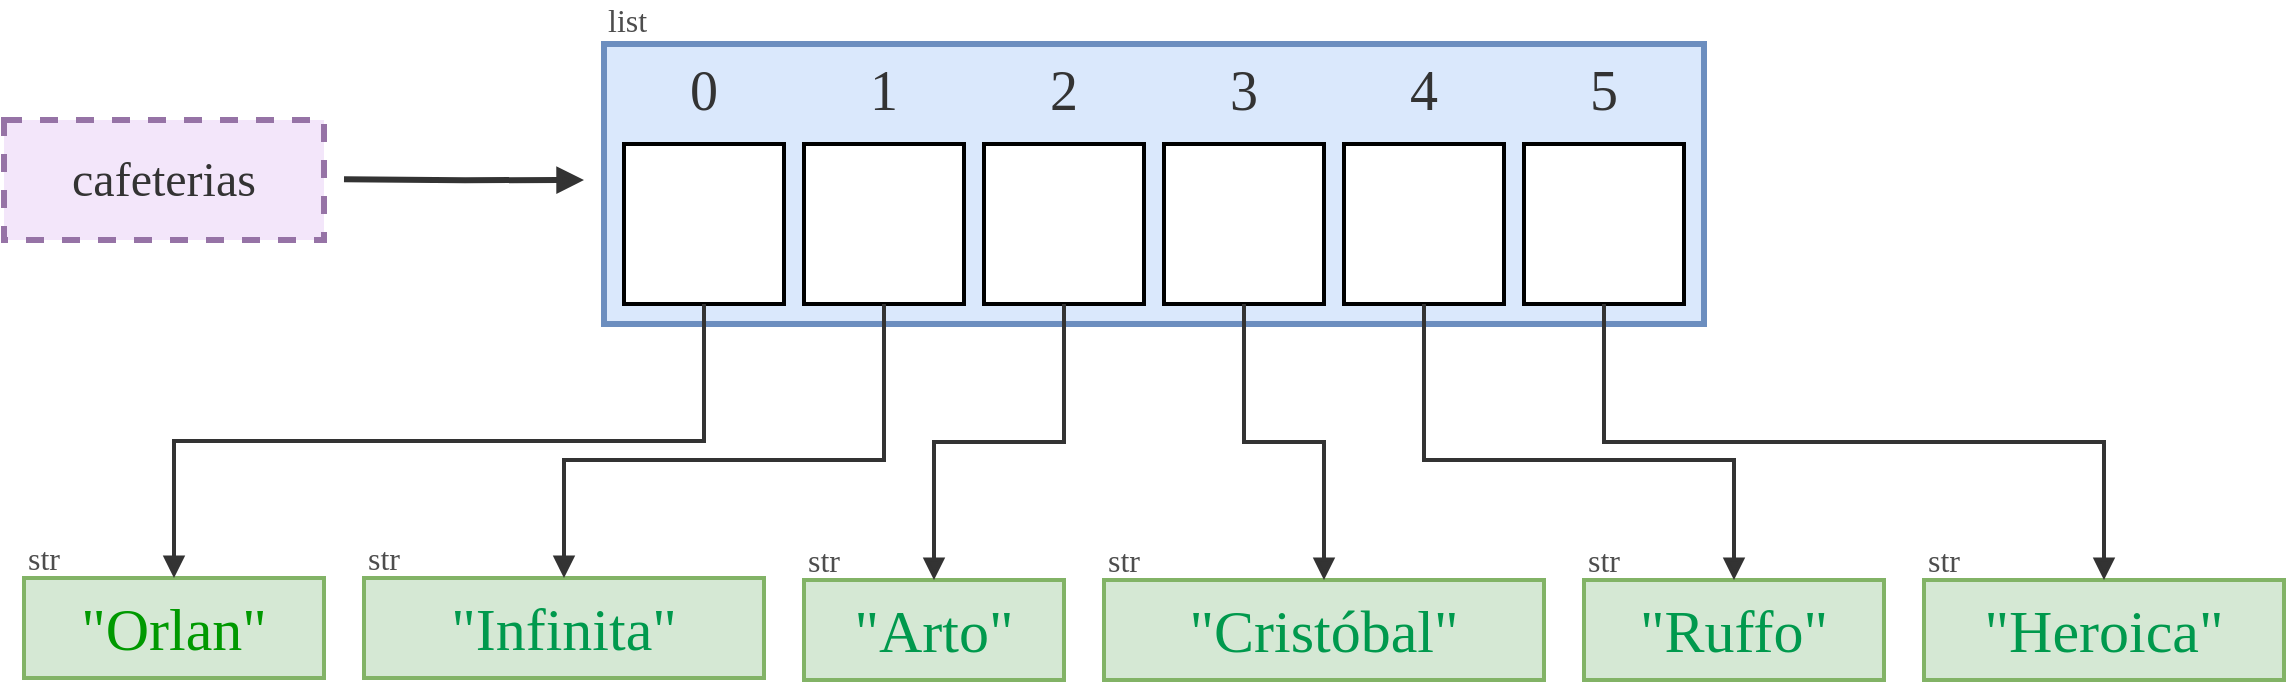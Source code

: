 <mxfile version="27.0.2">
  <diagram id="CZdY7CtGrKhzmkFzMvzD" name="Page-1">
    <mxGraphModel dx="2246" dy="811" grid="1" gridSize="10" guides="1" tooltips="1" connect="1" arrows="1" fold="1" page="1" pageScale="1" pageWidth="850" pageHeight="1100" math="0" shadow="0">
      <root>
        <mxCell id="0" />
        <mxCell id="1" parent="0" />
        <mxCell id="naDv3EVAJMkrd7FQSYH--21" style="edgeStyle=orthogonalEdgeStyle;rounded=0;orthogonalLoop=1;jettySize=auto;html=1;strokeWidth=3;endArrow=block;endFill=1;strokeColor=#333333;" edge="1" parent="1">
          <mxGeometry relative="1" as="geometry">
            <mxPoint x="280" y="390" as="targetPoint" />
            <mxPoint x="160" y="389.58" as="sourcePoint" />
          </mxGeometry>
        </mxCell>
        <mxCell id="naDv3EVAJMkrd7FQSYH--1" value="&lt;font style=&quot;font-size: 24px; color: rgb(51, 51, 51);&quot;&gt;cafeterias&lt;/font&gt;" style="rounded=0;whiteSpace=wrap;html=1;fontFamily=Cascadia Code;fontSource=https%3A%2F%2Ffonts.googleapis.com%2Fcss%3Ffamily%3DCascadia%2BCode;strokeColor=#9673a6;strokeWidth=3;fillColor=#F3E6FA;dashed=1;" vertex="1" parent="1">
          <mxGeometry x="-10" y="360" width="160" height="60" as="geometry" />
        </mxCell>
        <mxCell id="naDv3EVAJMkrd7FQSYH--59" value="" style="group" vertex="1" connectable="0" parent="1">
          <mxGeometry y="569" width="1130" height="71" as="geometry" />
        </mxCell>
        <mxCell id="naDv3EVAJMkrd7FQSYH--32" value="&lt;font style=&quot;font-size: 30px; color: rgb(0, 153, 0);&quot; face=&quot;Cascadia Code&quot;&gt;&quot;Orlan&quot;&lt;/font&gt;" style="text;html=1;align=center;verticalAlign=middle;whiteSpace=wrap;rounded=0;fillColor=#d5e8d4;strokeColor=#82b366;strokeWidth=2;" vertex="1" parent="naDv3EVAJMkrd7FQSYH--59">
          <mxGeometry y="20" width="150" height="50" as="geometry" />
        </mxCell>
        <mxCell id="naDv3EVAJMkrd7FQSYH--33" value="str" style="text;html=1;align=left;verticalAlign=middle;whiteSpace=wrap;rounded=0;fontSize=16;fontFamily=Cascadia Code;fontColor=#4D4D4D;" vertex="1" parent="naDv3EVAJMkrd7FQSYH--59">
          <mxGeometry width="35" height="20" as="geometry" />
        </mxCell>
        <mxCell id="naDv3EVAJMkrd7FQSYH--54" value="" style="group" vertex="1" connectable="0" parent="naDv3EVAJMkrd7FQSYH--59">
          <mxGeometry x="170" width="200" height="70" as="geometry" />
        </mxCell>
        <mxCell id="naDv3EVAJMkrd7FQSYH--36" value="str" style="text;html=1;align=left;verticalAlign=middle;whiteSpace=wrap;rounded=0;fontSize=16;fontFamily=Cascadia Code;fontColor=#4D4D4D;container=0;" vertex="1" parent="naDv3EVAJMkrd7FQSYH--54">
          <mxGeometry width="35" height="20" as="geometry" />
        </mxCell>
        <mxCell id="naDv3EVAJMkrd7FQSYH--35" value="&lt;span style=&quot;color: rgb(0, 153, 77); font-family: &amp;quot;Cascadia Code&amp;quot;; font-size: 30px;&quot;&gt;&quot;Infinita&quot;&lt;/span&gt;" style="text;html=1;align=center;verticalAlign=middle;whiteSpace=wrap;rounded=0;fillColor=#d5e8d4;strokeColor=#82b366;strokeWidth=2;container=0;" vertex="1" parent="naDv3EVAJMkrd7FQSYH--54">
          <mxGeometry y="20" width="200" height="50" as="geometry" />
        </mxCell>
        <mxCell id="naDv3EVAJMkrd7FQSYH--55" value="" style="group" vertex="1" connectable="0" parent="naDv3EVAJMkrd7FQSYH--59">
          <mxGeometry x="390" y="1" width="130" height="70" as="geometry" />
        </mxCell>
        <mxCell id="naDv3EVAJMkrd7FQSYH--40" value="&lt;span style=&quot;color: rgb(0, 153, 77); font-family: &amp;quot;Cascadia Code&amp;quot;; font-size: 30px;&quot;&gt;&quot;Arto&quot;&lt;/span&gt;" style="text;html=1;align=center;verticalAlign=middle;whiteSpace=wrap;rounded=0;fillColor=#d5e8d4;strokeColor=#82b366;strokeWidth=2;container=0;" vertex="1" parent="naDv3EVAJMkrd7FQSYH--55">
          <mxGeometry y="20" width="130" height="50" as="geometry" />
        </mxCell>
        <mxCell id="naDv3EVAJMkrd7FQSYH--41" value="str" style="text;html=1;align=left;verticalAlign=middle;whiteSpace=wrap;rounded=0;fontSize=16;fontFamily=Cascadia Code;fontColor=#4D4D4D;container=0;" vertex="1" parent="naDv3EVAJMkrd7FQSYH--55">
          <mxGeometry width="35" height="20" as="geometry" />
        </mxCell>
        <mxCell id="naDv3EVAJMkrd7FQSYH--56" value="" style="group" vertex="1" connectable="0" parent="naDv3EVAJMkrd7FQSYH--59">
          <mxGeometry x="540" y="1" width="220" height="70" as="geometry" />
        </mxCell>
        <mxCell id="naDv3EVAJMkrd7FQSYH--46" value="&lt;span style=&quot;color: rgb(0, 153, 77); font-family: &amp;quot;Cascadia Code&amp;quot;; font-size: 30px;&quot;&gt;&quot;Cristóbal&quot;&lt;/span&gt;" style="text;html=1;align=center;verticalAlign=middle;whiteSpace=wrap;rounded=0;fillColor=#d5e8d4;strokeColor=#82b366;strokeWidth=2;" vertex="1" parent="naDv3EVAJMkrd7FQSYH--56">
          <mxGeometry y="20" width="220" height="50" as="geometry" />
        </mxCell>
        <mxCell id="naDv3EVAJMkrd7FQSYH--47" value="str" style="text;html=1;align=left;verticalAlign=middle;whiteSpace=wrap;rounded=0;fontSize=16;fontFamily=Cascadia Code;fontColor=#4D4D4D;" vertex="1" parent="naDv3EVAJMkrd7FQSYH--56">
          <mxGeometry width="35" height="20" as="geometry" />
        </mxCell>
        <mxCell id="naDv3EVAJMkrd7FQSYH--57" value="" style="group" vertex="1" connectable="0" parent="naDv3EVAJMkrd7FQSYH--59">
          <mxGeometry x="780" y="1" width="150" height="70" as="geometry" />
        </mxCell>
        <mxCell id="naDv3EVAJMkrd7FQSYH--43" value="&lt;span style=&quot;color: rgb(0, 153, 77); font-family: &amp;quot;Cascadia Code&amp;quot;; font-size: 30px;&quot;&gt;&quot;Ruffo&quot;&lt;/span&gt;" style="text;html=1;align=center;verticalAlign=middle;whiteSpace=wrap;rounded=0;fillColor=#d5e8d4;strokeColor=#82b366;strokeWidth=2;container=0;" vertex="1" parent="naDv3EVAJMkrd7FQSYH--57">
          <mxGeometry y="20" width="150" height="50" as="geometry" />
        </mxCell>
        <mxCell id="naDv3EVAJMkrd7FQSYH--44" value="str" style="text;html=1;align=left;verticalAlign=middle;whiteSpace=wrap;rounded=0;fontSize=16;fontFamily=Cascadia Code;fontColor=#4D4D4D;container=0;" vertex="1" parent="naDv3EVAJMkrd7FQSYH--57">
          <mxGeometry width="35" height="20" as="geometry" />
        </mxCell>
        <mxCell id="naDv3EVAJMkrd7FQSYH--58" value="" style="group" vertex="1" connectable="0" parent="naDv3EVAJMkrd7FQSYH--59">
          <mxGeometry x="950" y="1" width="180" height="70" as="geometry" />
        </mxCell>
        <mxCell id="naDv3EVAJMkrd7FQSYH--49" value="&lt;span style=&quot;color: rgb(0, 153, 77); font-family: &amp;quot;Cascadia Code&amp;quot;; font-size: 30px;&quot;&gt;&quot;Heroica&quot;&lt;/span&gt;" style="text;html=1;align=center;verticalAlign=middle;whiteSpace=wrap;rounded=0;fillColor=#d5e8d4;strokeColor=#82b366;strokeWidth=2;container=0;" vertex="1" parent="naDv3EVAJMkrd7FQSYH--58">
          <mxGeometry y="20" width="180" height="50" as="geometry" />
        </mxCell>
        <mxCell id="naDv3EVAJMkrd7FQSYH--50" value="str" style="text;html=1;align=left;verticalAlign=middle;whiteSpace=wrap;rounded=0;fontSize=16;fontFamily=Cascadia Code;fontColor=#4D4D4D;container=0;" vertex="1" parent="naDv3EVAJMkrd7FQSYH--58">
          <mxGeometry width="35" height="20" as="geometry" />
        </mxCell>
        <mxCell id="naDv3EVAJMkrd7FQSYH--60" value="" style="group;fontStyle=1" vertex="1" connectable="0" parent="1">
          <mxGeometry x="290" y="322" width="550" height="140" as="geometry" />
        </mxCell>
        <mxCell id="naDv3EVAJMkrd7FQSYH--2" value="" style="rounded=0;whiteSpace=wrap;html=1;fillColor=#dae8fc;strokeColor=#6c8ebf;strokeWidth=3;" vertex="1" parent="naDv3EVAJMkrd7FQSYH--60">
          <mxGeometry width="550" height="140" as="geometry" />
        </mxCell>
        <mxCell id="naDv3EVAJMkrd7FQSYH--4" value="" style="rounded=0;whiteSpace=wrap;html=1;strokeWidth=2;" vertex="1" parent="naDv3EVAJMkrd7FQSYH--60">
          <mxGeometry x="10" y="50" width="80" height="80" as="geometry" />
        </mxCell>
        <mxCell id="naDv3EVAJMkrd7FQSYH--5" value="" style="rounded=0;whiteSpace=wrap;html=1;strokeWidth=2;" vertex="1" parent="naDv3EVAJMkrd7FQSYH--60">
          <mxGeometry x="100" y="50" width="80" height="80" as="geometry" />
        </mxCell>
        <mxCell id="naDv3EVAJMkrd7FQSYH--17" value="" style="rounded=0;whiteSpace=wrap;html=1;strokeWidth=2;" vertex="1" parent="naDv3EVAJMkrd7FQSYH--60">
          <mxGeometry x="190" y="50" width="80" height="80" as="geometry" />
        </mxCell>
        <mxCell id="naDv3EVAJMkrd7FQSYH--18" value="" style="rounded=0;whiteSpace=wrap;html=1;strokeWidth=2;" vertex="1" parent="naDv3EVAJMkrd7FQSYH--60">
          <mxGeometry x="280" y="50" width="80" height="80" as="geometry" />
        </mxCell>
        <mxCell id="naDv3EVAJMkrd7FQSYH--19" value="" style="rounded=0;whiteSpace=wrap;html=1;strokeWidth=2;" vertex="1" parent="naDv3EVAJMkrd7FQSYH--60">
          <mxGeometry x="370" y="50" width="80" height="80" as="geometry" />
        </mxCell>
        <mxCell id="naDv3EVAJMkrd7FQSYH--20" value="" style="rounded=0;whiteSpace=wrap;html=1;strokeWidth=2;" vertex="1" parent="naDv3EVAJMkrd7FQSYH--60">
          <mxGeometry x="460" y="50" width="80" height="80" as="geometry" />
        </mxCell>
        <mxCell id="naDv3EVAJMkrd7FQSYH--264" value="&lt;font&gt;0&lt;/font&gt;" style="text;html=1;align=center;verticalAlign=middle;whiteSpace=wrap;rounded=0;fontSize=28;fontColor=#333333;fontFamily=Cascadia Code;" vertex="1" parent="naDv3EVAJMkrd7FQSYH--60">
          <mxGeometry x="20" y="8" width="60" height="30" as="geometry" />
        </mxCell>
        <mxCell id="naDv3EVAJMkrd7FQSYH--265" value="&lt;font&gt;1&lt;/font&gt;" style="text;html=1;align=center;verticalAlign=middle;whiteSpace=wrap;rounded=0;fontSize=28;fontColor=#333333;fontFamily=Cascadia Code;" vertex="1" parent="naDv3EVAJMkrd7FQSYH--60">
          <mxGeometry x="110" y="8" width="60" height="30" as="geometry" />
        </mxCell>
        <mxCell id="naDv3EVAJMkrd7FQSYH--266" value="&lt;font&gt;2&lt;/font&gt;" style="text;html=1;align=center;verticalAlign=middle;whiteSpace=wrap;rounded=0;fontSize=28;fontColor=#333333;fontFamily=Cascadia Code;" vertex="1" parent="naDv3EVAJMkrd7FQSYH--60">
          <mxGeometry x="200" y="8" width="60" height="30" as="geometry" />
        </mxCell>
        <mxCell id="naDv3EVAJMkrd7FQSYH--267" value="&lt;font&gt;3&lt;/font&gt;" style="text;html=1;align=center;verticalAlign=middle;whiteSpace=wrap;rounded=0;fontSize=28;fontColor=#333333;fontFamily=Cascadia Code;" vertex="1" parent="naDv3EVAJMkrd7FQSYH--60">
          <mxGeometry x="290" y="8" width="60" height="30" as="geometry" />
        </mxCell>
        <mxCell id="naDv3EVAJMkrd7FQSYH--268" value="&lt;font&gt;4&lt;/font&gt;" style="text;html=1;align=center;verticalAlign=middle;whiteSpace=wrap;rounded=0;fontSize=28;fontColor=#333333;fontFamily=Cascadia Code;" vertex="1" parent="naDv3EVAJMkrd7FQSYH--60">
          <mxGeometry x="380" y="8" width="60" height="30" as="geometry" />
        </mxCell>
        <mxCell id="naDv3EVAJMkrd7FQSYH--269" value="&lt;font&gt;5&lt;/font&gt;" style="text;html=1;align=center;verticalAlign=middle;whiteSpace=wrap;rounded=0;fontSize=28;fontColor=#333333;fontFamily=Cascadia Code;" vertex="1" parent="naDv3EVAJMkrd7FQSYH--60">
          <mxGeometry x="470" y="8" width="60" height="30" as="geometry" />
        </mxCell>
        <mxCell id="naDv3EVAJMkrd7FQSYH--257" style="edgeStyle=orthogonalEdgeStyle;rounded=0;orthogonalLoop=1;jettySize=auto;html=1;exitX=0.5;exitY=1;exitDx=0;exitDy=0;entryX=0.5;entryY=0;entryDx=0;entryDy=0;strokeWidth=2;strokeColor=#333333;endArrow=block;endFill=1;" edge="1" parent="1" source="naDv3EVAJMkrd7FQSYH--4" target="naDv3EVAJMkrd7FQSYH--32">
          <mxGeometry relative="1" as="geometry" />
        </mxCell>
        <mxCell id="naDv3EVAJMkrd7FQSYH--258" style="edgeStyle=orthogonalEdgeStyle;rounded=0;orthogonalLoop=1;jettySize=auto;html=1;exitX=0.5;exitY=1;exitDx=0;exitDy=0;entryX=0.5;entryY=0;entryDx=0;entryDy=0;strokeWidth=2;strokeColor=#333333;endArrow=block;endFill=1;" edge="1" parent="1" source="naDv3EVAJMkrd7FQSYH--5" target="naDv3EVAJMkrd7FQSYH--35">
          <mxGeometry relative="1" as="geometry">
            <Array as="points">
              <mxPoint x="430" y="530" />
              <mxPoint x="270" y="530" />
            </Array>
          </mxGeometry>
        </mxCell>
        <mxCell id="naDv3EVAJMkrd7FQSYH--259" style="edgeStyle=orthogonalEdgeStyle;rounded=0;orthogonalLoop=1;jettySize=auto;html=1;exitX=0.5;exitY=1;exitDx=0;exitDy=0;entryX=0.5;entryY=0;entryDx=0;entryDy=0;strokeWidth=2;strokeColor=#333333;endArrow=block;endFill=1;" edge="1" parent="1" source="naDv3EVAJMkrd7FQSYH--17" target="naDv3EVAJMkrd7FQSYH--40">
          <mxGeometry relative="1" as="geometry" />
        </mxCell>
        <mxCell id="naDv3EVAJMkrd7FQSYH--260" style="edgeStyle=orthogonalEdgeStyle;rounded=0;orthogonalLoop=1;jettySize=auto;html=1;entryX=0.5;entryY=0;entryDx=0;entryDy=0;strokeWidth=2;strokeColor=#333333;endArrow=block;endFill=1;" edge="1" parent="1" source="naDv3EVAJMkrd7FQSYH--18" target="naDv3EVAJMkrd7FQSYH--46">
          <mxGeometry relative="1" as="geometry" />
        </mxCell>
        <mxCell id="naDv3EVAJMkrd7FQSYH--262" style="edgeStyle=orthogonalEdgeStyle;rounded=0;orthogonalLoop=1;jettySize=auto;html=1;entryX=0.5;entryY=0;entryDx=0;entryDy=0;strokeWidth=2;strokeColor=#333333;endArrow=block;endFill=1;" edge="1" parent="1" source="naDv3EVAJMkrd7FQSYH--19" target="naDv3EVAJMkrd7FQSYH--43">
          <mxGeometry relative="1" as="geometry">
            <Array as="points">
              <mxPoint x="700" y="530" />
              <mxPoint x="855" y="530" />
            </Array>
          </mxGeometry>
        </mxCell>
        <mxCell id="naDv3EVAJMkrd7FQSYH--263" style="edgeStyle=orthogonalEdgeStyle;rounded=0;orthogonalLoop=1;jettySize=auto;html=1;exitX=0.5;exitY=1;exitDx=0;exitDy=0;entryX=0.5;entryY=0;entryDx=0;entryDy=0;strokeWidth=2;strokeColor=#333333;endArrow=block;endFill=1;" edge="1" parent="1" source="naDv3EVAJMkrd7FQSYH--20" target="naDv3EVAJMkrd7FQSYH--49">
          <mxGeometry relative="1" as="geometry">
            <Array as="points">
              <mxPoint x="790" y="521" />
              <mxPoint x="1040" y="521" />
            </Array>
          </mxGeometry>
        </mxCell>
        <mxCell id="naDv3EVAJMkrd7FQSYH--270" value="list" style="text;html=1;align=left;verticalAlign=middle;whiteSpace=wrap;rounded=0;fontSize=16;fontFamily=Cascadia Code;fontColor=#4D4D4D;container=0;" vertex="1" parent="1">
          <mxGeometry x="290" y="300" width="35" height="20" as="geometry" />
        </mxCell>
      </root>
    </mxGraphModel>
  </diagram>
</mxfile>
